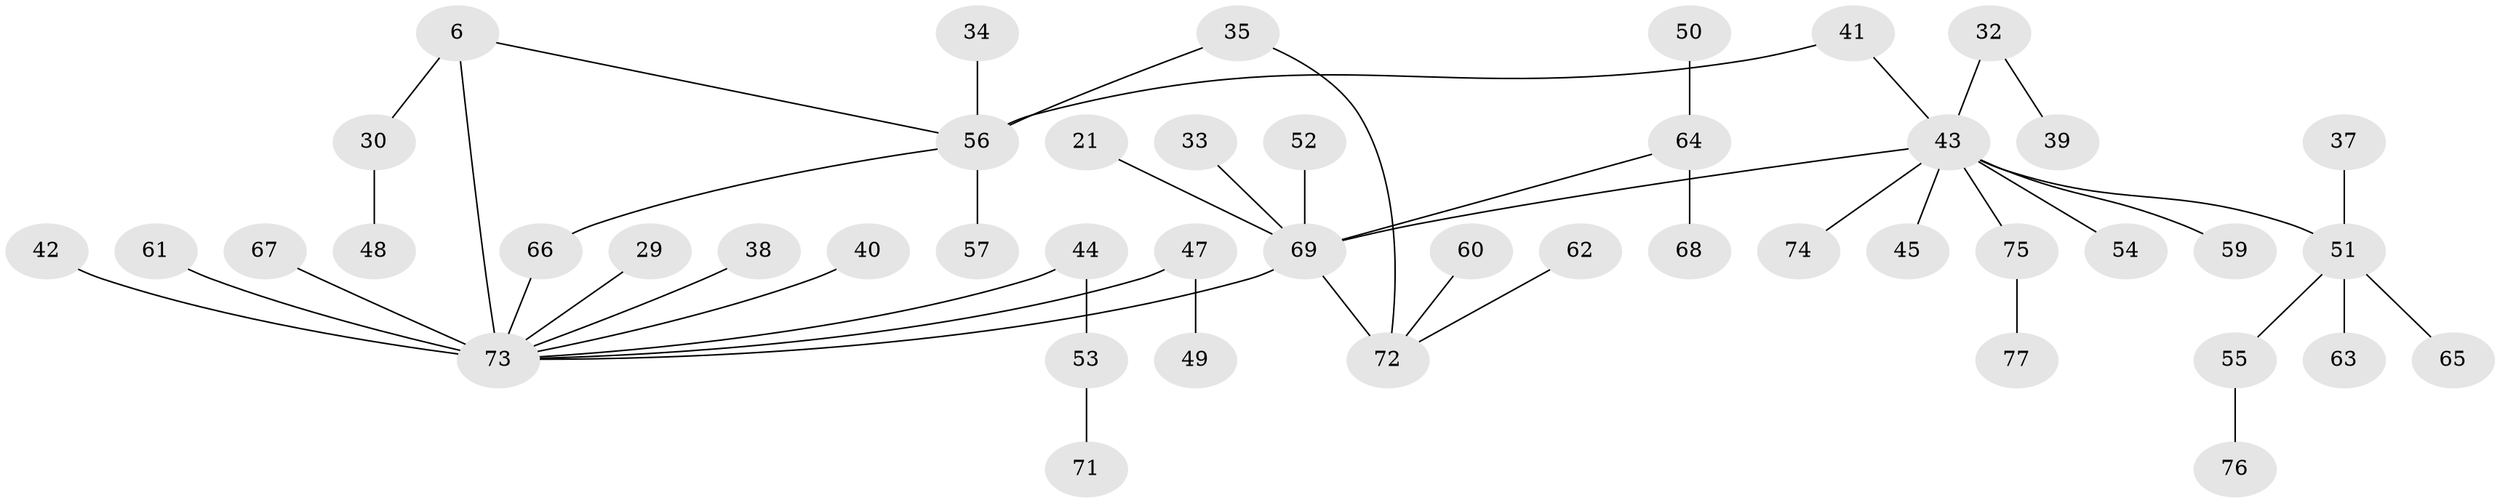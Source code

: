 // original degree distribution, {5: 0.03896103896103896, 4: 0.07792207792207792, 6: 0.03896103896103896, 3: 0.18181818181818182, 2: 0.2597402597402597, 1: 0.4025974025974026}
// Generated by graph-tools (version 1.1) at 2025/44/03/04/25 21:44:23]
// undirected, 46 vertices, 48 edges
graph export_dot {
graph [start="1"]
  node [color=gray90,style=filled];
  6;
  21;
  29;
  30;
  32;
  33;
  34;
  35;
  37;
  38;
  39;
  40;
  41;
  42 [super="+31"];
  43 [super="+19"];
  44;
  45;
  47;
  48;
  49;
  50;
  51 [super="+26"];
  52;
  53;
  54;
  55;
  56 [super="+7+12+10+9"];
  57;
  59;
  60;
  61;
  62;
  63;
  64 [super="+46"];
  65;
  66 [super="+16"];
  67;
  68;
  69 [super="+1+3+14"];
  71;
  72 [super="+58"];
  73 [super="+28+36+70"];
  74;
  75;
  76;
  77;
  6 -- 30;
  6 -- 73 [weight=4];
  6 -- 56;
  21 -- 69;
  29 -- 73;
  30 -- 48;
  32 -- 39;
  32 -- 43;
  33 -- 69;
  34 -- 56;
  35 -- 56;
  35 -- 72;
  37 -- 51;
  38 -- 73;
  40 -- 73;
  41 -- 43;
  41 -- 56;
  42 -- 73 [weight=2];
  43 -- 75;
  43 -- 69;
  43 -- 74;
  43 -- 45;
  43 -- 54;
  43 -- 59;
  43 -- 51;
  44 -- 53;
  44 -- 73;
  47 -- 49;
  47 -- 73;
  50 -- 64;
  51 -- 55;
  51 -- 65;
  51 -- 63;
  52 -- 69;
  53 -- 71;
  55 -- 76;
  56 -- 66;
  56 -- 57;
  60 -- 72;
  61 -- 73;
  62 -- 72;
  64 -- 68;
  64 -- 69;
  66 -- 73;
  67 -- 73;
  69 -- 72 [weight=2];
  69 -- 73 [weight=2];
  75 -- 77;
}
